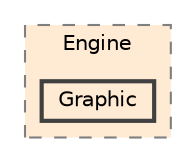 digraph "R-Type/Engine/Graphic"
{
 // LATEX_PDF_SIZE
  bgcolor="transparent";
  edge [fontname=Helvetica,fontsize=10,labelfontname=Helvetica,labelfontsize=10];
  node [fontname=Helvetica,fontsize=10,shape=box,height=0.2,width=0.4];
  compound=true
  subgraph clusterdir_499ff73f78e0b1718fe7df35152ffc0a {
    graph [ bgcolor="#ffead3", pencolor="grey50", label="Engine", fontname=Helvetica,fontsize=10 style="filled,dashed", URL="dir_499ff73f78e0b1718fe7df35152ffc0a.html",tooltip=""]
  dir_1d599de83952a4898e5d84a0ccabba53 [label="Graphic", fillcolor="#ffead3", color="grey25", style="filled,bold", URL="dir_1d599de83952a4898e5d84a0ccabba53.html",tooltip=""];
  }
}
